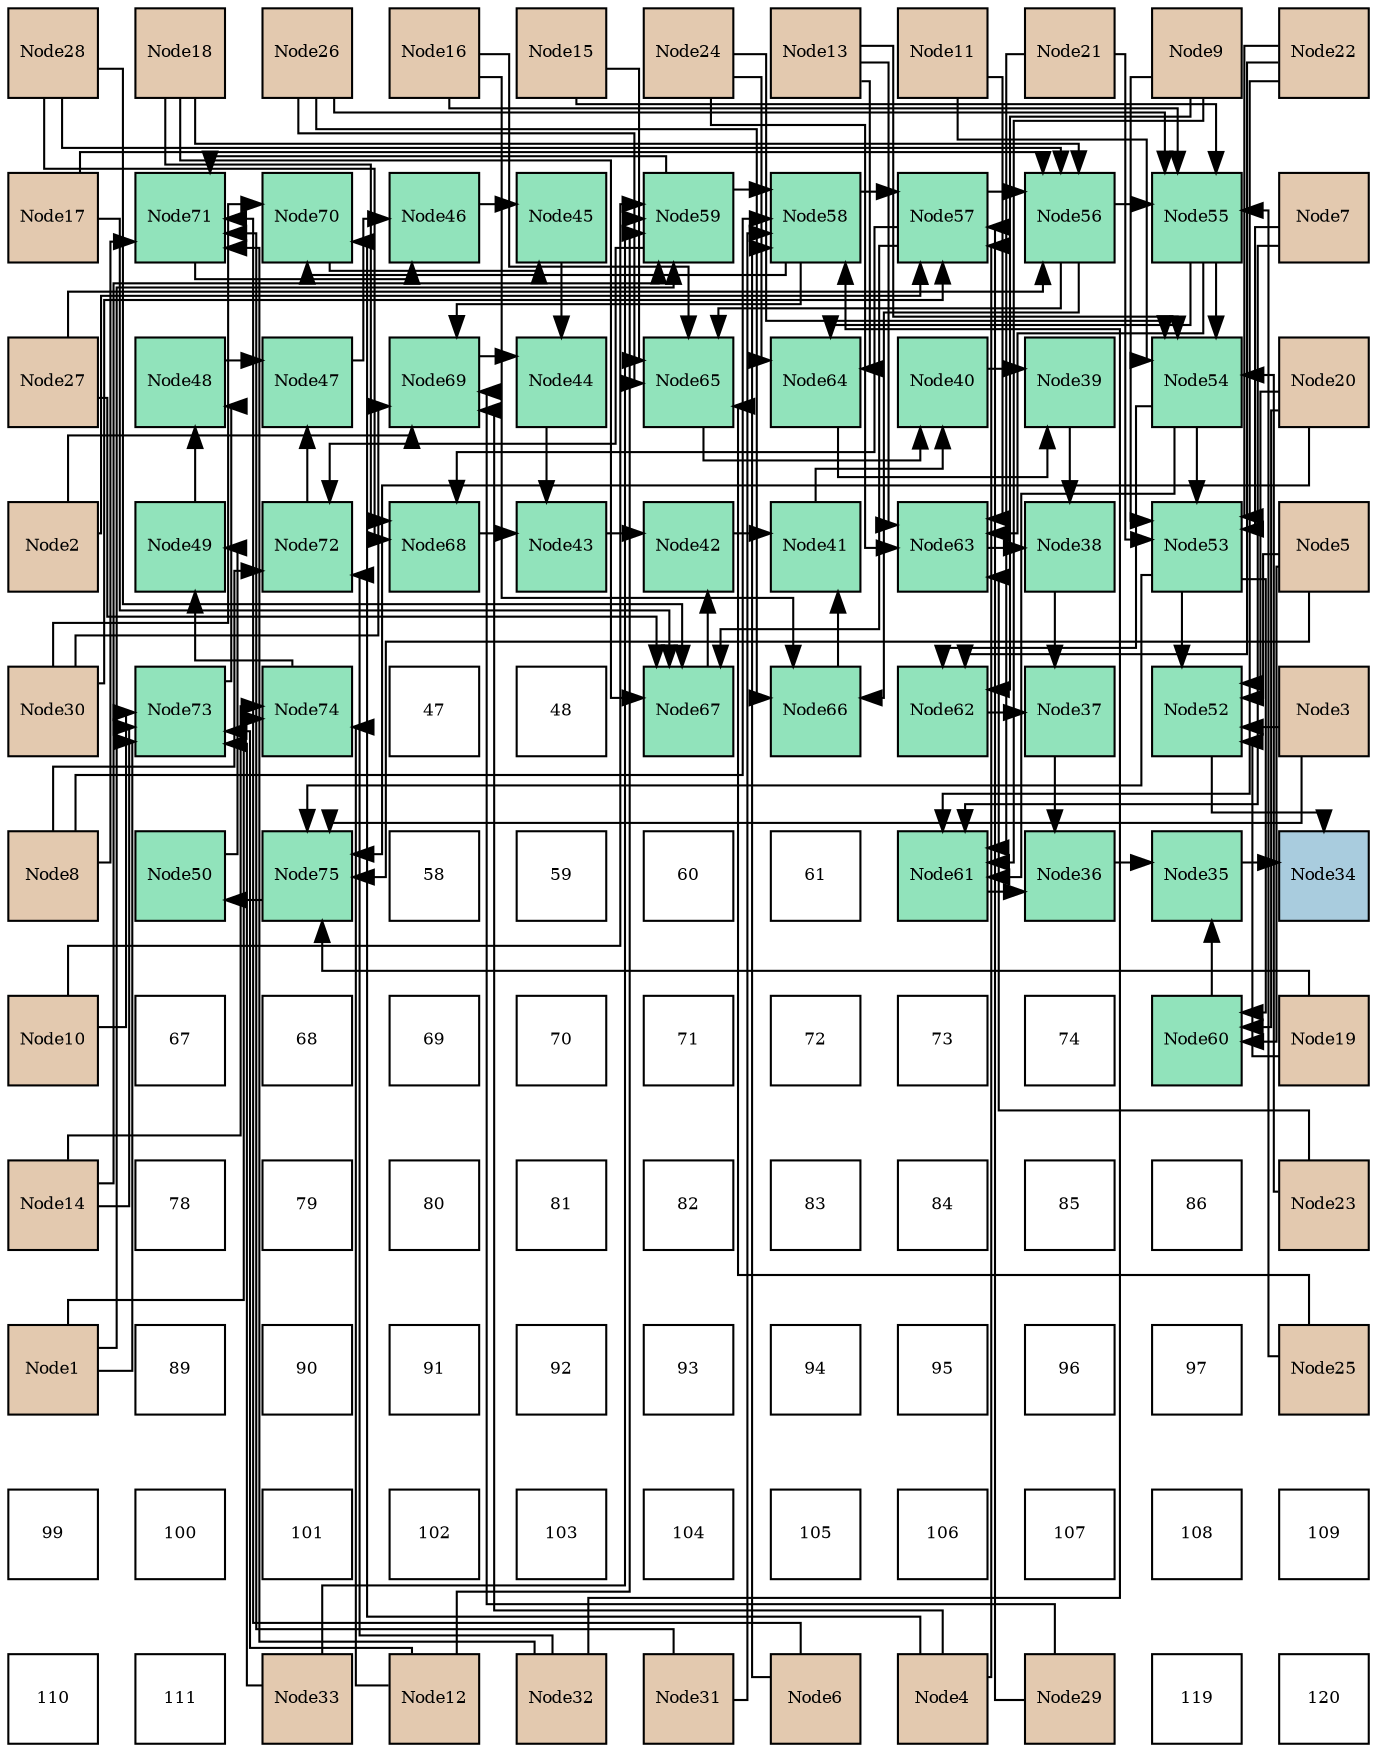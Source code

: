 digraph layout{
 rankdir=TB;
 splines=ortho;
 node [style=filled shape=square fixedsize=true width=0.6];
0[label="Node28", fontsize=8, fillcolor="#e3c9af"];
1[label="Node18", fontsize=8, fillcolor="#e3c9af"];
2[label="Node26", fontsize=8, fillcolor="#e3c9af"];
3[label="Node16", fontsize=8, fillcolor="#e3c9af"];
4[label="Node15", fontsize=8, fillcolor="#e3c9af"];
5[label="Node24", fontsize=8, fillcolor="#e3c9af"];
6[label="Node13", fontsize=8, fillcolor="#e3c9af"];
7[label="Node11", fontsize=8, fillcolor="#e3c9af"];
8[label="Node21", fontsize=8, fillcolor="#e3c9af"];
9[label="Node9", fontsize=8, fillcolor="#e3c9af"];
10[label="Node22", fontsize=8, fillcolor="#e3c9af"];
11[label="Node17", fontsize=8, fillcolor="#e3c9af"];
12[label="Node71", fontsize=8, fillcolor="#91e3bb"];
13[label="Node70", fontsize=8, fillcolor="#91e3bb"];
14[label="Node46", fontsize=8, fillcolor="#91e3bb"];
15[label="Node45", fontsize=8, fillcolor="#91e3bb"];
16[label="Node59", fontsize=8, fillcolor="#91e3bb"];
17[label="Node58", fontsize=8, fillcolor="#91e3bb"];
18[label="Node57", fontsize=8, fillcolor="#91e3bb"];
19[label="Node56", fontsize=8, fillcolor="#91e3bb"];
20[label="Node55", fontsize=8, fillcolor="#91e3bb"];
21[label="Node7", fontsize=8, fillcolor="#e3c9af"];
22[label="Node27", fontsize=8, fillcolor="#e3c9af"];
23[label="Node48", fontsize=8, fillcolor="#91e3bb"];
24[label="Node47", fontsize=8, fillcolor="#91e3bb"];
25[label="Node69", fontsize=8, fillcolor="#91e3bb"];
26[label="Node44", fontsize=8, fillcolor="#91e3bb"];
27[label="Node65", fontsize=8, fillcolor="#91e3bb"];
28[label="Node64", fontsize=8, fillcolor="#91e3bb"];
29[label="Node40", fontsize=8, fillcolor="#91e3bb"];
30[label="Node39", fontsize=8, fillcolor="#91e3bb"];
31[label="Node54", fontsize=8, fillcolor="#91e3bb"];
32[label="Node20", fontsize=8, fillcolor="#e3c9af"];
33[label="Node2", fontsize=8, fillcolor="#e3c9af"];
34[label="Node49", fontsize=8, fillcolor="#91e3bb"];
35[label="Node72", fontsize=8, fillcolor="#91e3bb"];
36[label="Node68", fontsize=8, fillcolor="#91e3bb"];
37[label="Node43", fontsize=8, fillcolor="#91e3bb"];
38[label="Node42", fontsize=8, fillcolor="#91e3bb"];
39[label="Node41", fontsize=8, fillcolor="#91e3bb"];
40[label="Node63", fontsize=8, fillcolor="#91e3bb"];
41[label="Node38", fontsize=8, fillcolor="#91e3bb"];
42[label="Node53", fontsize=8, fillcolor="#91e3bb"];
43[label="Node5", fontsize=8, fillcolor="#e3c9af"];
44[label="Node30", fontsize=8, fillcolor="#e3c9af"];
45[label="Node73", fontsize=8, fillcolor="#91e3bb"];
46[label="Node74", fontsize=8, fillcolor="#91e3bb"];
47[label="47", fontsize=8, fillcolor="#ffffff"];
48[label="48", fontsize=8, fillcolor="#ffffff"];
49[label="Node67", fontsize=8, fillcolor="#91e3bb"];
50[label="Node66", fontsize=8, fillcolor="#91e3bb"];
51[label="Node62", fontsize=8, fillcolor="#91e3bb"];
52[label="Node37", fontsize=8, fillcolor="#91e3bb"];
53[label="Node52", fontsize=8, fillcolor="#91e3bb"];
54[label="Node3", fontsize=8, fillcolor="#e3c9af"];
55[label="Node8", fontsize=8, fillcolor="#e3c9af"];
56[label="Node50", fontsize=8, fillcolor="#91e3bb"];
57[label="Node75", fontsize=8, fillcolor="#91e3bb"];
58[label="58", fontsize=8, fillcolor="#ffffff"];
59[label="59", fontsize=8, fillcolor="#ffffff"];
60[label="60", fontsize=8, fillcolor="#ffffff"];
61[label="61", fontsize=8, fillcolor="#ffffff"];
62[label="Node61", fontsize=8, fillcolor="#91e3bb"];
63[label="Node36", fontsize=8, fillcolor="#91e3bb"];
64[label="Node35", fontsize=8, fillcolor="#91e3bb"];
65[label="Node34", fontsize=8, fillcolor="#a9ccde"];
66[label="Node10", fontsize=8, fillcolor="#e3c9af"];
67[label="67", fontsize=8, fillcolor="#ffffff"];
68[label="68", fontsize=8, fillcolor="#ffffff"];
69[label="69", fontsize=8, fillcolor="#ffffff"];
70[label="70", fontsize=8, fillcolor="#ffffff"];
71[label="71", fontsize=8, fillcolor="#ffffff"];
72[label="72", fontsize=8, fillcolor="#ffffff"];
73[label="73", fontsize=8, fillcolor="#ffffff"];
74[label="74", fontsize=8, fillcolor="#ffffff"];
75[label="Node60", fontsize=8, fillcolor="#91e3bb"];
76[label="Node19", fontsize=8, fillcolor="#e3c9af"];
77[label="Node14", fontsize=8, fillcolor="#e3c9af"];
78[label="78", fontsize=8, fillcolor="#ffffff"];
79[label="79", fontsize=8, fillcolor="#ffffff"];
80[label="80", fontsize=8, fillcolor="#ffffff"];
81[label="81", fontsize=8, fillcolor="#ffffff"];
82[label="82", fontsize=8, fillcolor="#ffffff"];
83[label="83", fontsize=8, fillcolor="#ffffff"];
84[label="84", fontsize=8, fillcolor="#ffffff"];
85[label="85", fontsize=8, fillcolor="#ffffff"];
86[label="86", fontsize=8, fillcolor="#ffffff"];
87[label="Node23", fontsize=8, fillcolor="#e3c9af"];
88[label="Node1", fontsize=8, fillcolor="#e3c9af"];
89[label="89", fontsize=8, fillcolor="#ffffff"];
90[label="90", fontsize=8, fillcolor="#ffffff"];
91[label="91", fontsize=8, fillcolor="#ffffff"];
92[label="92", fontsize=8, fillcolor="#ffffff"];
93[label="93", fontsize=8, fillcolor="#ffffff"];
94[label="94", fontsize=8, fillcolor="#ffffff"];
95[label="95", fontsize=8, fillcolor="#ffffff"];
96[label="96", fontsize=8, fillcolor="#ffffff"];
97[label="97", fontsize=8, fillcolor="#ffffff"];
98[label="Node25", fontsize=8, fillcolor="#e3c9af"];
99[label="99", fontsize=8, fillcolor="#ffffff"];
100[label="100", fontsize=8, fillcolor="#ffffff"];
101[label="101", fontsize=8, fillcolor="#ffffff"];
102[label="102", fontsize=8, fillcolor="#ffffff"];
103[label="103", fontsize=8, fillcolor="#ffffff"];
104[label="104", fontsize=8, fillcolor="#ffffff"];
105[label="105", fontsize=8, fillcolor="#ffffff"];
106[label="106", fontsize=8, fillcolor="#ffffff"];
107[label="107", fontsize=8, fillcolor="#ffffff"];
108[label="108", fontsize=8, fillcolor="#ffffff"];
109[label="109", fontsize=8, fillcolor="#ffffff"];
110[label="110", fontsize=8, fillcolor="#ffffff"];
111[label="111", fontsize=8, fillcolor="#ffffff"];
112[label="Node33", fontsize=8, fillcolor="#e3c9af"];
113[label="Node12", fontsize=8, fillcolor="#e3c9af"];
114[label="Node32", fontsize=8, fillcolor="#e3c9af"];
115[label="Node31", fontsize=8, fillcolor="#e3c9af"];
116[label="Node6", fontsize=8, fillcolor="#e3c9af"];
117[label="Node4", fontsize=8, fillcolor="#e3c9af"];
118[label="Node29", fontsize=8, fillcolor="#e3c9af"];
119[label="119", fontsize=8, fillcolor="#ffffff"];
120[label="120", fontsize=8, fillcolor="#ffffff"];
edge [constraint=false, style=vis];64 -> 65;
53 -> 65;
63 -> 64;
75 -> 64;
52 -> 63;
62 -> 63;
41 -> 52;
51 -> 52;
30 -> 41;
40 -> 41;
29 -> 30;
28 -> 30;
39 -> 29;
27 -> 29;
38 -> 39;
50 -> 39;
37 -> 38;
49 -> 38;
26 -> 37;
36 -> 37;
15 -> 26;
25 -> 26;
14 -> 15;
13 -> 15;
24 -> 14;
12 -> 14;
23 -> 24;
35 -> 24;
34 -> 23;
45 -> 23;
56 -> 34;
46 -> 34;
57 -> 56;
42 -> 53;
54 -> 53;
43 -> 53;
76 -> 53;
32 -> 53;
42 -> 75;
43 -> 75;
32 -> 75;
42 -> 57;
54 -> 57;
43 -> 57;
76 -> 57;
32 -> 57;
31 -> 42;
21 -> 42;
9 -> 42;
8 -> 42;
10 -> 42;
31 -> 62;
21 -> 62;
9 -> 62;
8 -> 62;
10 -> 62;
31 -> 51;
9 -> 51;
10 -> 51;
20 -> 31;
7 -> 31;
6 -> 31;
87 -> 31;
5 -> 31;
20 -> 40;
7 -> 40;
6 -> 40;
87 -> 40;
5 -> 40;
20 -> 28;
6 -> 28;
5 -> 28;
19 -> 20;
4 -> 20;
3 -> 20;
98 -> 20;
2 -> 20;
19 -> 27;
4 -> 27;
3 -> 27;
98 -> 27;
2 -> 27;
19 -> 50;
3 -> 50;
2 -> 50;
18 -> 19;
11 -> 19;
1 -> 19;
22 -> 19;
0 -> 19;
18 -> 49;
11 -> 49;
1 -> 49;
22 -> 49;
0 -> 49;
18 -> 36;
1 -> 36;
0 -> 36;
17 -> 18;
33 -> 18;
117 -> 18;
118 -> 18;
44 -> 18;
17 -> 25;
33 -> 25;
117 -> 25;
118 -> 25;
44 -> 25;
17 -> 13;
117 -> 13;
44 -> 13;
16 -> 17;
116 -> 17;
55 -> 17;
115 -> 17;
114 -> 17;
16 -> 12;
116 -> 12;
55 -> 12;
115 -> 12;
114 -> 12;
16 -> 35;
55 -> 35;
114 -> 35;
88 -> 16;
66 -> 16;
113 -> 16;
77 -> 16;
112 -> 16;
88 -> 45;
66 -> 45;
113 -> 45;
77 -> 45;
112 -> 45;
88 -> 46;
113 -> 46;
77 -> 46;
edge [constraint=true, style=invis];
0 -> 11 -> 22 -> 33 -> 44 -> 55 -> 66 -> 77 -> 88 -> 99 -> 110;
1 -> 12 -> 23 -> 34 -> 45 -> 56 -> 67 -> 78 -> 89 -> 100 -> 111;
2 -> 13 -> 24 -> 35 -> 46 -> 57 -> 68 -> 79 -> 90 -> 101 -> 112;
3 -> 14 -> 25 -> 36 -> 47 -> 58 -> 69 -> 80 -> 91 -> 102 -> 113;
4 -> 15 -> 26 -> 37 -> 48 -> 59 -> 70 -> 81 -> 92 -> 103 -> 114;
5 -> 16 -> 27 -> 38 -> 49 -> 60 -> 71 -> 82 -> 93 -> 104 -> 115;
6 -> 17 -> 28 -> 39 -> 50 -> 61 -> 72 -> 83 -> 94 -> 105 -> 116;
7 -> 18 -> 29 -> 40 -> 51 -> 62 -> 73 -> 84 -> 95 -> 106 -> 117;
8 -> 19 -> 30 -> 41 -> 52 -> 63 -> 74 -> 85 -> 96 -> 107 -> 118;
9 -> 20 -> 31 -> 42 -> 53 -> 64 -> 75 -> 86 -> 97 -> 108 -> 119;
10 -> 21 -> 32 -> 43 -> 54 -> 65 -> 76 -> 87 -> 98 -> 109 -> 120;
rank = same {0 -> 1 -> 2 -> 3 -> 4 -> 5 -> 6 -> 7 -> 8 -> 9 -> 10};
rank = same {11 -> 12 -> 13 -> 14 -> 15 -> 16 -> 17 -> 18 -> 19 -> 20 -> 21};
rank = same {22 -> 23 -> 24 -> 25 -> 26 -> 27 -> 28 -> 29 -> 30 -> 31 -> 32};
rank = same {33 -> 34 -> 35 -> 36 -> 37 -> 38 -> 39 -> 40 -> 41 -> 42 -> 43};
rank = same {44 -> 45 -> 46 -> 47 -> 48 -> 49 -> 50 -> 51 -> 52 -> 53 -> 54};
rank = same {55 -> 56 -> 57 -> 58 -> 59 -> 60 -> 61 -> 62 -> 63 -> 64 -> 65};
rank = same {66 -> 67 -> 68 -> 69 -> 70 -> 71 -> 72 -> 73 -> 74 -> 75 -> 76};
rank = same {77 -> 78 -> 79 -> 80 -> 81 -> 82 -> 83 -> 84 -> 85 -> 86 -> 87};
rank = same {88 -> 89 -> 90 -> 91 -> 92 -> 93 -> 94 -> 95 -> 96 -> 97 -> 98};
rank = same {99 -> 100 -> 101 -> 102 -> 103 -> 104 -> 105 -> 106 -> 107 -> 108 -> 109};
rank = same {110 -> 111 -> 112 -> 113 -> 114 -> 115 -> 116 -> 117 -> 118 -> 119 -> 120};
}
